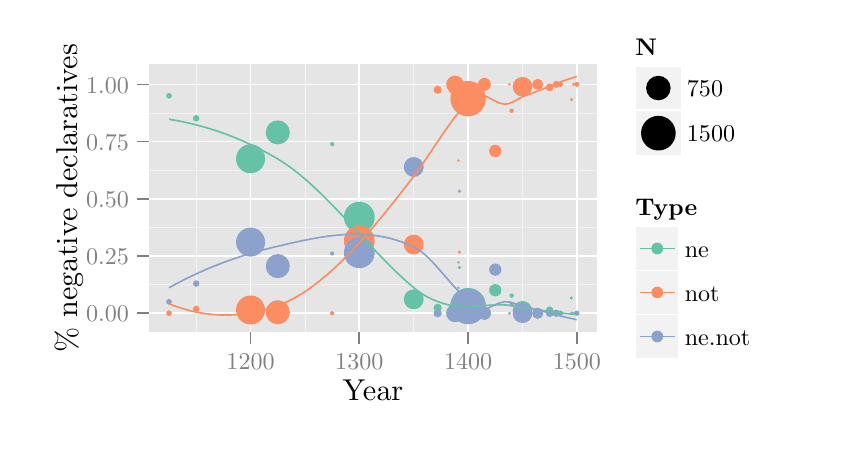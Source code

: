 % Created by tikzDevice version 0.7.0 on 2014-09-02 18:47:35
% !TEX encoding = UTF-8 Unicode
\begin{tikzpicture}[x=1pt,y=1pt]
\definecolor[named]{fillColor}{rgb}{1.00,1.00,1.00}
\path[use as bounding box,fill=fillColor,fill opacity=0.00] (0,0) rectangle (289.08,144.54);
\begin{scope}
\path[clip] (  0.00,  0.00) rectangle (289.08,144.54);
\definecolor[named]{drawColor}{rgb}{1.00,1.00,1.00}
\definecolor[named]{fillColor}{rgb}{1.00,1.00,1.00}

\path[draw=drawColor,line width= 0.6pt,line join=round,line cap=round,fill=fillColor] ( -0.00,  0.00) rectangle (289.08,144.54);
\end{scope}
\begin{scope}
\path[clip] ( 43.70, 34.60) rectangle (205.82,131.29);
\definecolor[named]{fillColor}{rgb}{0.90,0.90,0.90}

\path[fill=fillColor] ( 43.70, 34.60) rectangle (205.82,131.29);
\definecolor[named]{drawColor}{rgb}{0.95,0.95,0.95}

\path[draw=drawColor,line width= 0.3pt,line join=round] ( 43.70, 51.69) --
	(205.82, 51.69);

\path[draw=drawColor,line width= 0.3pt,line join=round] ( 43.70, 72.37) --
	(205.82, 72.37);

\path[draw=drawColor,line width= 0.3pt,line join=round] ( 43.70, 93.04) --
	(205.82, 93.04);

\path[draw=drawColor,line width= 0.3pt,line join=round] ( 43.70,113.72) --
	(205.82,113.72);

\path[draw=drawColor,line width= 0.3pt,line join=round] ( 60.89, 34.60) --
	( 60.89,131.29);

\path[draw=drawColor,line width= 0.3pt,line join=round] (100.19, 34.60) --
	(100.19,131.29);

\path[draw=drawColor,line width= 0.3pt,line join=round] (139.50, 34.60) --
	(139.50,131.29);

\path[draw=drawColor,line width= 0.3pt,line join=round] (178.80, 34.60) --
	(178.80,131.29);
\definecolor[named]{drawColor}{rgb}{1.00,1.00,1.00}

\path[draw=drawColor,line width= 0.6pt,line join=round] ( 43.70, 41.35) --
	(205.82, 41.35);

\path[draw=drawColor,line width= 0.6pt,line join=round] ( 43.70, 62.03) --
	(205.82, 62.03);

\path[draw=drawColor,line width= 0.6pt,line join=round] ( 43.70, 82.70) --
	(205.82, 82.70);

\path[draw=drawColor,line width= 0.6pt,line join=round] ( 43.70,103.38) --
	(205.82,103.38);

\path[draw=drawColor,line width= 0.6pt,line join=round] ( 43.70,124.05) --
	(205.82,124.05);

\path[draw=drawColor,line width= 0.6pt,line join=round] ( 80.54, 34.60) --
	( 80.54,131.29);

\path[draw=drawColor,line width= 0.6pt,line join=round] (119.84, 34.60) --
	(119.84,131.29);

\path[draw=drawColor,line width= 0.6pt,line join=round] (159.15, 34.60) --
	(159.15,131.29);

\path[draw=drawColor,line width= 0.6pt,line join=round] (198.45, 34.60) --
	(198.45,131.29);
\definecolor[named]{fillColor}{rgb}{0.40,0.76,0.65}

\path[fill=fillColor] ( 51.07,119.92) circle (  1.03);

\path[fill=fillColor] ( 60.89,111.80) circle (  1.18);

\path[fill=fillColor] ( 80.54, 97.17) circle (  5.24);

\path[fill=fillColor] ( 90.37,106.69) circle (  4.35);

\path[fill=fillColor] (110.02,102.48) circle (  0.76);

\path[fill=fillColor] (119.84, 76.07) circle (  5.56);

\path[fill=fillColor] (139.50, 46.39) circle (  3.59);

\path[fill=fillColor] (148.14, 43.32) circle (  1.49);

\path[fill=fillColor] (154.04, 42.87) circle (  2.06);

\path[fill=fillColor] (154.43, 41.35) circle (  3.18);

\path[fill=fillColor] (155.61, 50.54) circle (  0.50);

\path[fill=fillColor] (156.00, 57.89) circle (  0.64);

\path[fill=fillColor] (157.18, 41.35) circle (  0.99);

\path[fill=fillColor] (157.57, 47.48) circle (  0.86);

\path[fill=fillColor] (159.15, 44.10) circle (  6.40);

\path[fill=fillColor] (165.04, 41.35) circle (  2.33);

\path[fill=fillColor] (168.97, 49.67) circle (  2.22);

\path[fill=fillColor] (174.08, 41.35) circle (  0.50);

\path[fill=fillColor] (174.87, 47.72) circle (  0.81);

\path[fill=fillColor] (178.80, 42.22) circle (  3.54);

\path[fill=fillColor] (179.58, 41.35) circle (  0.29);

\path[fill=fillColor] (184.30, 41.35) circle (  2.00);

\path[fill=fillColor] (188.62, 42.44) circle (  1.40);

\path[fill=fillColor] (190.98, 41.35) circle (  1.28);

\path[fill=fillColor] (192.55, 41.35) circle (  0.91);

\path[fill=fillColor] (196.48, 46.87) circle (  0.64);

\path[fill=fillColor] (197.27, 41.35) circle (  0.57);

\path[fill=fillColor] (198.45, 41.35) circle (  0.91);
\definecolor[named]{fillColor}{rgb}{0.99,0.55,0.38}

\path[fill=fillColor] ( 51.07, 41.35) circle (  1.03);

\path[fill=fillColor] ( 60.89, 42.89) circle (  1.18);

\path[fill=fillColor] ( 80.54, 42.53) circle (  5.24);

\path[fill=fillColor] ( 90.37, 41.70) circle (  4.35);

\path[fill=fillColor] (110.02, 41.35) circle (  0.76);

\path[fill=fillColor] (119.84, 67.48) circle (  5.56);

\path[fill=fillColor] (139.50, 66.18) circle (  3.59);

\path[fill=fillColor] (148.14,122.08) circle (  1.49);

\path[fill=fillColor] (154.04,122.54) circle (  2.06);

\path[fill=fillColor] (154.43,124.05) circle (  3.18);

\path[fill=fillColor] (155.61, 96.49) circle (  0.50);

\path[fill=fillColor] (156.00, 63.41) circle (  0.64);

\path[fill=fillColor] (157.18,124.05) circle (  0.99);

\path[fill=fillColor] (157.57,117.93) circle (  0.86);

\path[fill=fillColor] (159.15,118.89) circle (  6.40);

\path[fill=fillColor] (165.04,124.05) circle (  2.33);

\path[fill=fillColor] (168.97, 99.99) circle (  2.22);

\path[fill=fillColor] (174.08,124.05) circle (  0.50);

\path[fill=fillColor] (174.87,114.51) circle (  0.81);

\path[fill=fillColor] (178.80,123.19) circle (  3.54);

\path[fill=fillColor] (179.58,124.05) circle (  0.29);

\path[fill=fillColor] (184.30,124.05) circle (  2.00);

\path[fill=fillColor] (188.62,122.97) circle (  1.40);

\path[fill=fillColor] (190.98,124.05) circle (  1.28);

\path[fill=fillColor] (192.55,124.05) circle (  0.91);

\path[fill=fillColor] (196.48,118.54) circle (  0.64);

\path[fill=fillColor] (197.27,124.05) circle (  0.57);

\path[fill=fillColor] (198.45,124.05) circle (  0.91);
\definecolor[named]{fillColor}{rgb}{0.55,0.63,0.80}

\path[fill=fillColor] ( 51.07, 45.49) circle (  1.03);

\path[fill=fillColor] ( 60.89, 52.07) circle (  1.18);

\path[fill=fillColor] ( 80.54, 67.06) circle (  5.24);

\path[fill=fillColor] ( 90.37, 58.37) circle (  4.35);

\path[fill=fillColor] (110.02, 62.93) circle (  0.76);

\path[fill=fillColor] (119.84, 63.22) circle (  5.56);

\path[fill=fillColor] (139.50, 94.19) circle (  3.59);

\path[fill=fillColor] (148.14, 41.35) circle (  1.49);

\path[fill=fillColor] (154.04, 41.35) circle (  2.06);

\path[fill=fillColor] (154.43, 41.35) circle (  3.18);

\path[fill=fillColor] (155.61, 59.73) circle (  0.50);

\path[fill=fillColor] (156.00, 85.46) circle (  0.64);

\path[fill=fillColor] (157.18, 41.35) circle (  0.99);

\path[fill=fillColor] (157.57, 41.35) circle (  0.86);

\path[fill=fillColor] (159.15, 43.78) circle (  6.40);

\path[fill=fillColor] (165.04, 41.35) circle (  2.33);

\path[fill=fillColor] (168.97, 57.11) circle (  2.22);

\path[fill=fillColor] (174.08, 41.35) circle (  0.50);

\path[fill=fillColor] (174.87, 44.54) circle (  0.81);

\path[fill=fillColor] (178.80, 41.35) circle (  3.54);

\path[fill=fillColor] (179.58, 41.35) circle (  0.29);

\path[fill=fillColor] (184.30, 41.35) circle (  2.00);

\path[fill=fillColor] (188.62, 41.35) circle (  1.40);

\path[fill=fillColor] (190.98, 41.35) circle (  1.28);

\path[fill=fillColor] (192.55, 41.35) circle (  0.91);

\path[fill=fillColor] (196.48, 41.35) circle (  0.64);

\path[fill=fillColor] (197.27, 41.35) circle (  0.57);

\path[fill=fillColor] (198.45, 41.35) circle (  0.91);
\definecolor[named]{drawColor}{rgb}{0.40,0.76,0.65}

\path[draw=drawColor,line width= 0.6pt,line join=round] ( 51.07,111.43) --
	( 52.93,111.12) --
	( 54.80,110.78) --
	( 56.66,110.40) --
	( 58.53,109.99) --
	( 60.40,109.54) --
	( 62.26,109.05) --
	( 64.13,108.53) --
	( 65.99,107.97) --
	( 67.86,107.38) --
	( 69.72,106.75) --
	( 71.59,106.08) --
	( 73.45,105.37) --
	( 75.32,104.62) --
	( 77.19,103.83) --
	( 79.05,103.01) --
	( 80.92,102.14) --
	( 82.78,101.23) --
	( 84.65,100.28) --
	( 86.51, 99.29) --
	( 88.38, 98.25) --
	( 90.24, 97.18) --
	( 92.11, 96.02) --
	( 93.98, 94.76) --
	( 95.84, 93.40) --
	( 97.71, 91.94) --
	( 99.57, 90.40) --
	(101.44, 88.78) --
	(103.30, 87.08) --
	(105.17, 85.32) --
	(107.03, 83.50) --
	(108.90, 81.64) --
	(110.77, 79.73) --
	(112.63, 77.78) --
	(114.50, 75.82) --
	(116.36, 73.83) --
	(118.23, 71.83) --
	(120.09, 69.82) --
	(121.96, 67.82) --
	(123.82, 65.83) --
	(125.69, 63.86) --
	(127.56, 61.91) --
	(129.42, 60.00) --
	(131.29, 58.13) --
	(133.15, 56.31) --
	(135.02, 54.54) --
	(136.88, 52.84) --
	(138.75, 51.21) --
	(140.61, 49.69) --
	(142.48, 48.38) --
	(144.35, 47.28) --
	(146.21, 46.36) --
	(148.08, 45.60) --
	(149.94, 44.97) --
	(151.81, 44.45) --
	(153.67, 44.01) --
	(155.54, 43.63) --
	(157.40, 43.87) --
	(159.27, 43.81) --
	(161.14, 43.85) --
	(163.00, 43.95) --
	(164.87, 44.09) --
	(166.73, 44.24) --
	(168.60, 44.36) --
	(170.46, 44.41) --
	(172.33, 44.36) --
	(174.19, 44.19) --
	(176.06, 43.85) --
	(177.93, 43.46) --
	(179.79, 43.16) --
	(181.66, 42.92) --
	(183.52, 42.68) --
	(185.39, 42.43) --
	(187.25, 42.19) --
	(189.12, 41.94) --
	(190.99, 41.69) --
	(192.85, 41.45) --
	(194.72, 41.24) --
	(196.58, 41.06) --
	(198.45, 40.87);
\definecolor[named]{drawColor}{rgb}{0.99,0.55,0.38}

\path[draw=drawColor,line width= 0.6pt,line join=round] ( 51.07, 44.77) --
	( 52.93, 44.05) --
	( 54.80, 43.41) --
	( 56.66, 42.83) --
	( 58.53, 42.32) --
	( 60.40, 41.89) --
	( 62.26, 41.52) --
	( 64.13, 41.22) --
	( 65.99, 40.99) --
	( 67.86, 40.82) --
	( 69.72, 40.73) --
	( 71.59, 40.70) --
	( 73.45, 40.74) --
	( 75.32, 40.84) --
	( 77.19, 41.01) --
	( 79.05, 41.25) --
	( 80.92, 41.56) --
	( 82.78, 41.92) --
	( 84.65, 42.36) --
	( 86.51, 42.86) --
	( 88.38, 43.42) --
	( 90.24, 44.05) --
	( 92.11, 44.77) --
	( 93.98, 45.60) --
	( 95.84, 46.54) --
	( 97.71, 47.59) --
	( 99.57, 48.74) --
	(101.44, 49.99) --
	(103.30, 51.33) --
	(105.17, 52.77) --
	(107.03, 54.29) --
	(108.90, 55.89) --
	(110.77, 57.58) --
	(112.63, 59.34) --
	(114.50, 61.18) --
	(116.36, 63.08) --
	(118.23, 65.05) --
	(120.09, 67.08) --
	(121.96, 69.16) --
	(123.82, 71.30) --
	(125.69, 73.49) --
	(127.56, 75.72) --
	(129.42, 78.00) --
	(131.29, 80.31) --
	(133.15, 82.66) --
	(135.02, 85.04) --
	(136.88, 87.44) --
	(138.75, 89.87) --
	(140.61, 92.35) --
	(142.48, 94.96) --
	(144.35, 97.68) --
	(146.21,100.46) --
	(148.08,103.26) --
	(149.94,106.03) --
	(151.81,108.71) --
	(153.67,111.28) --
	(155.54,113.67) --
	(157.40,117.63) --
	(159.27,119.68) --
	(161.14,120.58) --
	(163.00,120.62) --
	(164.87,120.06) --
	(166.73,119.15) --
	(168.60,118.15) --
	(170.46,117.31) --
	(172.33,116.90) --
	(174.19,117.17) --
	(176.06,118.07) --
	(177.93,119.14) --
	(179.79,119.98) --
	(181.66,120.65) --
	(183.52,121.34) --
	(185.39,122.06) --
	(187.25,122.79) --
	(189.12,123.54) --
	(190.99,124.30) --
	(192.85,125.06) --
	(194.72,125.71) --
	(196.58,126.28) --
	(198.45,126.90);
\definecolor[named]{drawColor}{rgb}{0.55,0.63,0.80}

\path[draw=drawColor,line width= 0.6pt,line join=round] ( 51.07, 50.56) --
	( 52.93, 51.59) --
	( 54.80, 52.58) --
	( 56.66, 53.53) --
	( 58.53, 54.45) --
	( 60.40, 55.34) --
	( 62.26, 56.19) --
	( 64.13, 57.01) --
	( 65.99, 57.80) --
	( 67.86, 58.56) --
	( 69.72, 59.29) --
	( 71.59, 59.99) --
	( 73.45, 60.66) --
	( 75.32, 61.30) --
	( 77.19, 61.92) --
	( 79.05, 62.51) --
	( 80.92, 63.07) --
	( 82.78, 63.61) --
	( 84.65, 64.12) --
	( 86.51, 64.62) --
	( 88.38, 65.09) --
	( 90.24, 65.53) --
	( 92.11, 65.97) --
	( 93.98, 66.40) --
	( 95.84, 66.82) --
	( 97.71, 67.23) --
	( 99.57, 67.63) --
	(101.44, 68.00) --
	(103.30, 68.35) --
	(105.17, 68.68) --
	(107.03, 68.97) --
	(108.90, 69.23) --
	(110.77, 69.45) --
	(112.63, 69.63) --
	(114.50, 69.77) --
	(116.36, 69.85) --
	(118.23, 69.89) --
	(120.09, 69.86) --
	(121.96, 69.78) --
	(123.82, 69.63) --
	(125.69, 69.41) --
	(127.56, 69.12) --
	(129.42, 68.76) --
	(131.29, 68.32) --
	(133.15, 67.79) --
	(135.02, 67.18) --
	(136.88, 66.48) --
	(138.75, 65.68) --
	(140.61, 64.73) --
	(142.48, 63.42) --
	(144.35, 61.80) --
	(146.21, 59.94) --
	(148.08, 57.90) --
	(149.94, 55.76) --
	(151.81, 53.60) --
	(153.67, 51.48) --
	(155.54, 49.47) --
	(157.40, 45.26) --
	(159.27, 43.27) --
	(161.14, 42.34) --
	(163.00, 42.19) --
	(164.87, 42.61) --
	(166.73, 43.37) --
	(168.60, 44.26) --
	(170.46, 45.04) --
	(172.33, 45.50) --
	(174.19, 45.41) --
	(176.06, 44.85) --
	(177.93, 44.17) --
	(179.79, 43.63) --
	(181.66, 43.20) --
	(183.52, 42.74) --
	(185.39, 42.27) --
	(187.25, 41.78) --
	(189.12, 41.28) --
	(190.99, 40.77) --
	(192.85, 40.26) --
	(194.72, 39.82) --
	(196.58, 39.42) --
	(198.45, 38.99);
\end{scope}
\begin{scope}
\path[clip] (  0.00,  0.00) rectangle (289.08,144.54);
\definecolor[named]{drawColor}{rgb}{0.50,0.50,0.50}

\node[text=drawColor,anchor=base east,inner sep=0pt, outer sep=0pt, scale=  0.87] at ( 36.59, 38.19) {0.00};

\node[text=drawColor,anchor=base east,inner sep=0pt, outer sep=0pt, scale=  0.87] at ( 36.59, 58.87) {0.25};

\node[text=drawColor,anchor=base east,inner sep=0pt, outer sep=0pt, scale=  0.87] at ( 36.59, 79.54) {0.50};

\node[text=drawColor,anchor=base east,inner sep=0pt, outer sep=0pt, scale=  0.87] at ( 36.59,100.21) {0.75};

\node[text=drawColor,anchor=base east,inner sep=0pt, outer sep=0pt, scale=  0.87] at ( 36.59,120.89) {1.00};
\end{scope}
\begin{scope}
\path[clip] (  0.00,  0.00) rectangle (289.08,144.54);
\definecolor[named]{drawColor}{rgb}{0.50,0.50,0.50}

\path[draw=drawColor,line width= 0.6pt,line join=round] ( 39.43, 41.35) --
	( 43.70, 41.35);

\path[draw=drawColor,line width= 0.6pt,line join=round] ( 39.43, 62.03) --
	( 43.70, 62.03);

\path[draw=drawColor,line width= 0.6pt,line join=round] ( 39.43, 82.70) --
	( 43.70, 82.70);

\path[draw=drawColor,line width= 0.6pt,line join=round] ( 39.43,103.38) --
	( 43.70,103.38);

\path[draw=drawColor,line width= 0.6pt,line join=round] ( 39.43,124.05) --
	( 43.70,124.05);
\end{scope}
\begin{scope}
\path[clip] (  0.00,  0.00) rectangle (289.08,144.54);
\definecolor[named]{drawColor}{rgb}{0.50,0.50,0.50}

\path[draw=drawColor,line width= 0.6pt,line join=round] ( 80.54, 30.33) --
	( 80.54, 34.60);

\path[draw=drawColor,line width= 0.6pt,line join=round] (119.84, 30.33) --
	(119.84, 34.60);

\path[draw=drawColor,line width= 0.6pt,line join=round] (159.15, 30.33) --
	(159.15, 34.60);

\path[draw=drawColor,line width= 0.6pt,line join=round] (198.45, 30.33) --
	(198.45, 34.60);
\end{scope}
\begin{scope}
\path[clip] (  0.00,  0.00) rectangle (289.08,144.54);
\definecolor[named]{drawColor}{rgb}{0.50,0.50,0.50}

\node[text=drawColor,anchor=base,inner sep=0pt, outer sep=0pt, scale=  0.87] at ( 80.54, 21.16) {1200};

\node[text=drawColor,anchor=base,inner sep=0pt, outer sep=0pt, scale=  0.87] at (119.84, 21.16) {1300};

\node[text=drawColor,anchor=base,inner sep=0pt, outer sep=0pt, scale=  0.87] at (159.15, 21.16) {1400};

\node[text=drawColor,anchor=base,inner sep=0pt, outer sep=0pt, scale=  0.87] at (198.45, 21.16) {1500};
\end{scope}
\begin{scope}
\path[clip] (  0.00,  0.00) rectangle (289.08,144.54);
\definecolor[named]{drawColor}{rgb}{0.00,0.00,0.00}

\node[text=drawColor,anchor=base,inner sep=0pt, outer sep=0pt, scale=  1.09] at (124.76,  9.94) {Year};
\end{scope}
\begin{scope}
\path[clip] (  0.00,  0.00) rectangle (289.08,144.54);
\definecolor[named]{drawColor}{rgb}{0.00,0.00,0.00}

\node[text=drawColor,rotate= 90.00,anchor=base,inner sep=0pt, outer sep=0pt, scale=  1.09] at ( 17.85, 82.94) {\% negative declaratives};
\end{scope}
\begin{scope}
\path[clip] (  0.00,  0.00) rectangle (289.08,144.54);
\definecolor[named]{fillColor}{rgb}{1.00,1.00,1.00}

\path[fill=fillColor] (215.29, 93.81) rectangle (260.27,145.15);
\end{scope}
\begin{scope}
\path[clip] (  0.00,  0.00) rectangle (289.08,144.54);
\definecolor[named]{drawColor}{rgb}{0.00,0.00,0.00}

\node[text=drawColor,anchor=base west,inner sep=0pt, outer sep=0pt, scale=  0.87] at (219.55,134.64) {\bfseries N};
\end{scope}
\begin{scope}
\path[clip] (  0.00,  0.00) rectangle (289.08,144.54);
\definecolor[named]{drawColor}{rgb}{1.00,1.00,1.00}
\definecolor[named]{fillColor}{rgb}{0.95,0.95,0.95}

\path[draw=drawColor,line width= 0.6pt,line join=round,line cap=round,fill=fillColor] (219.55,114.77) rectangle (236.25,130.67);
\end{scope}
\begin{scope}
\path[clip] (  0.00,  0.00) rectangle (289.08,144.54);
\definecolor[named]{fillColor}{rgb}{0.00,0.00,0.00}

\path[fill=fillColor] (227.90,122.72) circle (  4.43);
\end{scope}
\begin{scope}
\path[clip] (  0.00,  0.00) rectangle (289.08,144.54);
\definecolor[named]{drawColor}{rgb}{1.00,1.00,1.00}
\definecolor[named]{fillColor}{rgb}{0.95,0.95,0.95}

\path[draw=drawColor,line width= 0.6pt,line join=round,line cap=round,fill=fillColor] (219.55, 98.08) rectangle (236.25,114.77);
\end{scope}
\begin{scope}
\path[clip] (  0.00,  0.00) rectangle (289.08,144.54);
\definecolor[named]{fillColor}{rgb}{0.00,0.00,0.00}

\path[fill=fillColor] (227.90,106.42) circle (  6.26);
\end{scope}
\begin{scope}
\path[clip] (  0.00,  0.00) rectangle (289.08,144.54);
\definecolor[named]{drawColor}{rgb}{0.00,0.00,0.00}

\node[text=drawColor,anchor=base west,inner sep=0pt, outer sep=0pt, scale=  0.87] at (238.23,119.56) {750};
\end{scope}
\begin{scope}
\path[clip] (  0.00,  0.00) rectangle (289.08,144.54);
\definecolor[named]{drawColor}{rgb}{0.00,0.00,0.00}

\node[text=drawColor,anchor=base west,inner sep=0pt, outer sep=0pt, scale=  0.87] at (238.23,103.26) {1500};
\end{scope}
\begin{scope}
\path[clip] (  0.00,  0.00) rectangle (289.08,144.54);
\definecolor[named]{fillColor}{rgb}{1.00,1.00,1.00}

\path[fill=fillColor] (215.29, 20.74) rectangle (266.36, 87.19);
\end{scope}
\begin{scope}
\path[clip] (  0.00,  0.00) rectangle (289.08,144.54);
\definecolor[named]{drawColor}{rgb}{0.00,0.00,0.00}

\node[text=drawColor,anchor=base west,inner sep=0pt, outer sep=0pt, scale=  0.87] at (219.55, 76.68) {\bfseries Type};
\end{scope}
\begin{scope}
\path[clip] (  0.00,  0.00) rectangle (289.08,144.54);
\definecolor[named]{drawColor}{rgb}{1.00,1.00,1.00}
\definecolor[named]{fillColor}{rgb}{0.95,0.95,0.95}

\path[draw=drawColor,line width= 0.6pt,line join=round,line cap=round,fill=fillColor] (219.55, 56.81) rectangle (235.45, 72.70);
\end{scope}
\begin{scope}
\path[clip] (  0.00,  0.00) rectangle (289.08,144.54);
\definecolor[named]{fillColor}{rgb}{0.40,0.76,0.65}

\path[fill=fillColor] (227.50, 64.75) circle (  2.13);
\end{scope}
\begin{scope}
\path[clip] (  0.00,  0.00) rectangle (289.08,144.54);
\definecolor[named]{drawColor}{rgb}{0.40,0.76,0.65}

\path[draw=drawColor,line width= 0.6pt,line join=round] (221.14, 64.75) -- (233.86, 64.75);
\end{scope}
\begin{scope}
\path[clip] (  0.00,  0.00) rectangle (289.08,144.54);
\definecolor[named]{drawColor}{rgb}{1.00,1.00,1.00}
\definecolor[named]{fillColor}{rgb}{0.95,0.95,0.95}

\path[draw=drawColor,line width= 0.6pt,line join=round,line cap=round,fill=fillColor] (219.55, 40.91) rectangle (235.45, 56.81);
\end{scope}
\begin{scope}
\path[clip] (  0.00,  0.00) rectangle (289.08,144.54);
\definecolor[named]{fillColor}{rgb}{0.99,0.55,0.38}

\path[fill=fillColor] (227.50, 48.86) circle (  2.13);
\end{scope}
\begin{scope}
\path[clip] (  0.00,  0.00) rectangle (289.08,144.54);
\definecolor[named]{drawColor}{rgb}{0.99,0.55,0.38}

\path[draw=drawColor,line width= 0.6pt,line join=round] (221.14, 48.86) -- (233.86, 48.86);
\end{scope}
\begin{scope}
\path[clip] (  0.00,  0.00) rectangle (289.08,144.54);
\definecolor[named]{drawColor}{rgb}{1.00,1.00,1.00}
\definecolor[named]{fillColor}{rgb}{0.95,0.95,0.95}

\path[draw=drawColor,line width= 0.6pt,line join=round,line cap=round,fill=fillColor] (219.55, 25.01) rectangle (235.45, 40.91);
\end{scope}
\begin{scope}
\path[clip] (  0.00,  0.00) rectangle (289.08,144.54);
\definecolor[named]{fillColor}{rgb}{0.55,0.63,0.80}

\path[fill=fillColor] (227.50, 32.96) circle (  2.13);
\end{scope}
\begin{scope}
\path[clip] (  0.00,  0.00) rectangle (289.08,144.54);
\definecolor[named]{drawColor}{rgb}{0.55,0.63,0.80}

\path[draw=drawColor,line width= 0.6pt,line join=round] (221.14, 32.96) -- (233.86, 32.96);
\end{scope}
\begin{scope}
\path[clip] (  0.00,  0.00) rectangle (289.08,144.54);
\definecolor[named]{drawColor}{rgb}{0.00,0.00,0.00}

\node[text=drawColor,anchor=base west,inner sep=0pt, outer sep=0pt, scale=  0.87] at (237.44, 61.59) {ne};
\end{scope}
\begin{scope}
\path[clip] (  0.00,  0.00) rectangle (289.08,144.54);
\definecolor[named]{drawColor}{rgb}{0.00,0.00,0.00}

\node[text=drawColor,anchor=base west,inner sep=0pt, outer sep=0pt, scale=  0.87] at (237.44, 45.69) {not};
\end{scope}
\begin{scope}
\path[clip] (  0.00,  0.00) rectangle (289.08,144.54);
\definecolor[named]{drawColor}{rgb}{0.00,0.00,0.00}

\node[text=drawColor,anchor=base west,inner sep=0pt, outer sep=0pt, scale=  0.87] at (237.44, 29.79) {ne.not};
\end{scope}
\end{tikzpicture}
